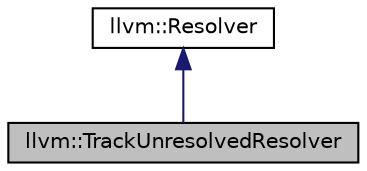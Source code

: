 digraph "llvm::TrackUnresolvedResolver"
{
 // LATEX_PDF_SIZE
  bgcolor="transparent";
  edge [fontname="Helvetica",fontsize="10",labelfontname="Helvetica",labelfontsize="10"];
  node [fontname="Helvetica",fontsize="10",shape="box"];
  Node1 [label="llvm::TrackUnresolvedResolver",height=0.2,width=0.4,color="black", fillcolor="grey75", style="filled", fontcolor="black",tooltip="(Optionally) delegate resolving to a sub-resolver, and keep track whether there were unresolved refer..."];
  Node2 -> Node1 [dir="back",color="midnightblue",fontsize="10",style="solid",fontname="Helvetica"];
  Node2 [label="llvm::Resolver",height=0.2,width=0.4,color="black",URL="$classllvm_1_1Resolver.html",tooltip="Interface for looking up the initializer for a variable name, used by Init::resolveReferences."];
}
